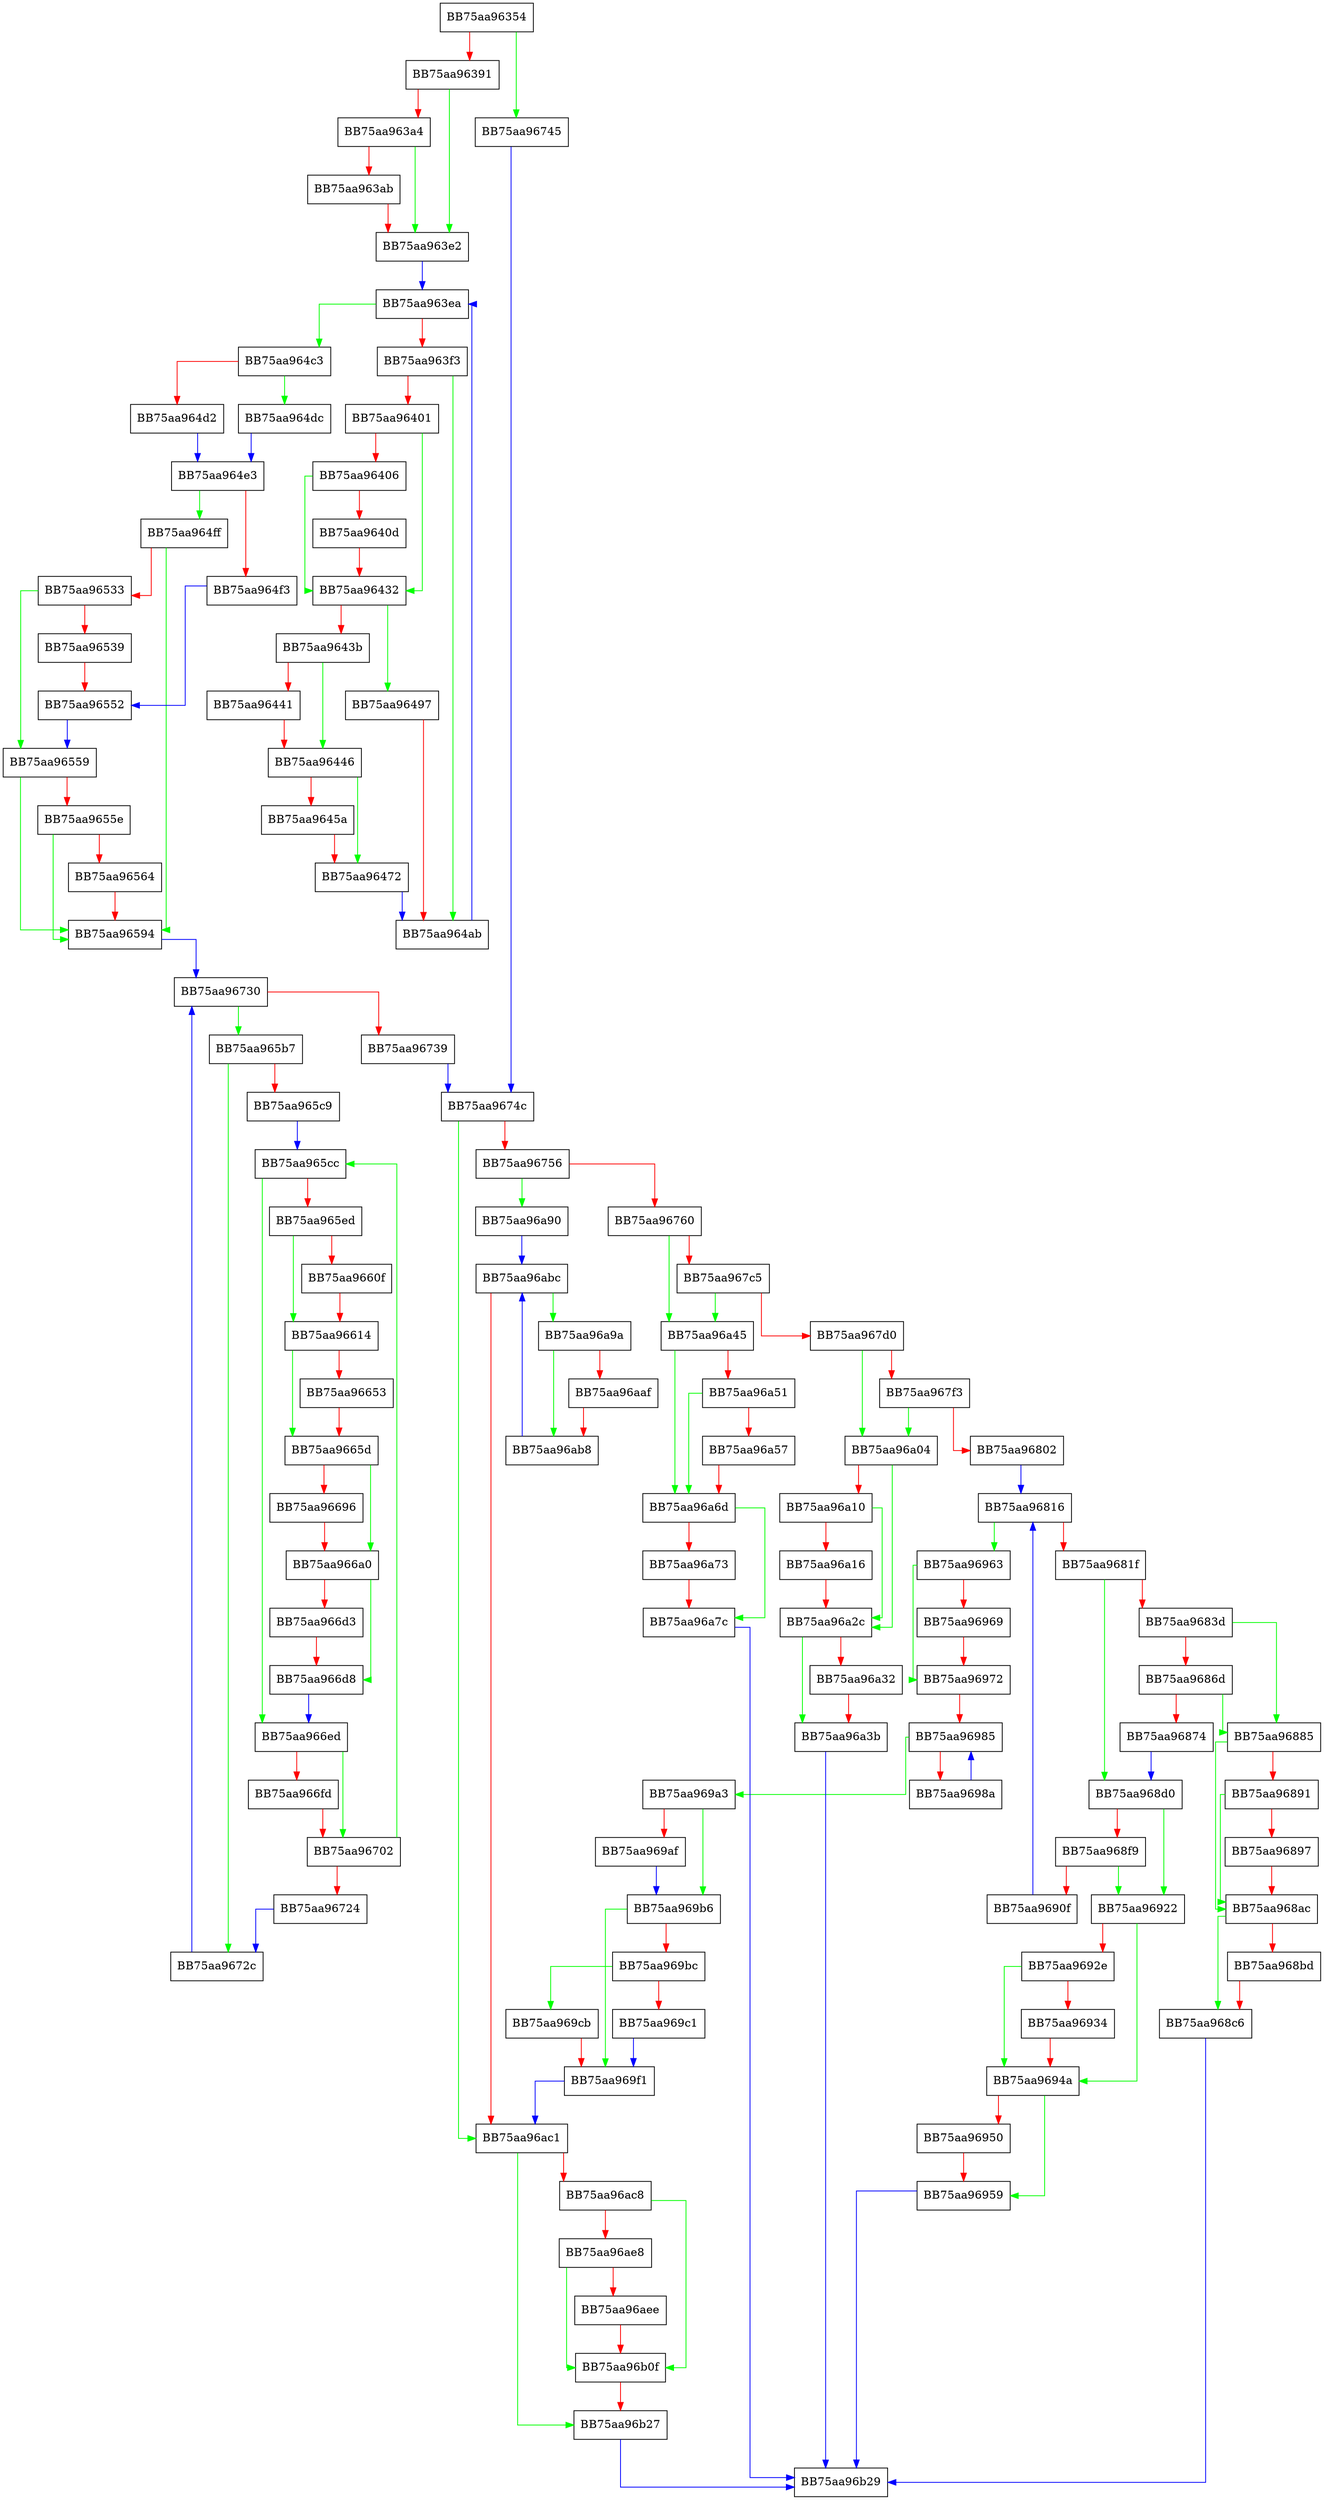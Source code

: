 digraph PostProcessRecordsWorker {
  node [shape="box"];
  graph [splines=ortho];
  BB75aa96354 -> BB75aa96745 [color="green"];
  BB75aa96354 -> BB75aa96391 [color="red"];
  BB75aa96391 -> BB75aa963e2 [color="green"];
  BB75aa96391 -> BB75aa963a4 [color="red"];
  BB75aa963a4 -> BB75aa963e2 [color="green"];
  BB75aa963a4 -> BB75aa963ab [color="red"];
  BB75aa963ab -> BB75aa963e2 [color="red"];
  BB75aa963e2 -> BB75aa963ea [color="blue"];
  BB75aa963ea -> BB75aa964c3 [color="green"];
  BB75aa963ea -> BB75aa963f3 [color="red"];
  BB75aa963f3 -> BB75aa964ab [color="green"];
  BB75aa963f3 -> BB75aa96401 [color="red"];
  BB75aa96401 -> BB75aa96432 [color="green"];
  BB75aa96401 -> BB75aa96406 [color="red"];
  BB75aa96406 -> BB75aa96432 [color="green"];
  BB75aa96406 -> BB75aa9640d [color="red"];
  BB75aa9640d -> BB75aa96432 [color="red"];
  BB75aa96432 -> BB75aa96497 [color="green"];
  BB75aa96432 -> BB75aa9643b [color="red"];
  BB75aa9643b -> BB75aa96446 [color="green"];
  BB75aa9643b -> BB75aa96441 [color="red"];
  BB75aa96441 -> BB75aa96446 [color="red"];
  BB75aa96446 -> BB75aa96472 [color="green"];
  BB75aa96446 -> BB75aa9645a [color="red"];
  BB75aa9645a -> BB75aa96472 [color="red"];
  BB75aa96472 -> BB75aa964ab [color="blue"];
  BB75aa96497 -> BB75aa964ab [color="red"];
  BB75aa964ab -> BB75aa963ea [color="blue"];
  BB75aa964c3 -> BB75aa964dc [color="green"];
  BB75aa964c3 -> BB75aa964d2 [color="red"];
  BB75aa964d2 -> BB75aa964e3 [color="blue"];
  BB75aa964dc -> BB75aa964e3 [color="blue"];
  BB75aa964e3 -> BB75aa964ff [color="green"];
  BB75aa964e3 -> BB75aa964f3 [color="red"];
  BB75aa964f3 -> BB75aa96552 [color="blue"];
  BB75aa964ff -> BB75aa96594 [color="green"];
  BB75aa964ff -> BB75aa96533 [color="red"];
  BB75aa96533 -> BB75aa96559 [color="green"];
  BB75aa96533 -> BB75aa96539 [color="red"];
  BB75aa96539 -> BB75aa96552 [color="red"];
  BB75aa96552 -> BB75aa96559 [color="blue"];
  BB75aa96559 -> BB75aa96594 [color="green"];
  BB75aa96559 -> BB75aa9655e [color="red"];
  BB75aa9655e -> BB75aa96594 [color="green"];
  BB75aa9655e -> BB75aa96564 [color="red"];
  BB75aa96564 -> BB75aa96594 [color="red"];
  BB75aa96594 -> BB75aa96730 [color="blue"];
  BB75aa965b7 -> BB75aa9672c [color="green"];
  BB75aa965b7 -> BB75aa965c9 [color="red"];
  BB75aa965c9 -> BB75aa965cc [color="blue"];
  BB75aa965cc -> BB75aa966ed [color="green"];
  BB75aa965cc -> BB75aa965ed [color="red"];
  BB75aa965ed -> BB75aa96614 [color="green"];
  BB75aa965ed -> BB75aa9660f [color="red"];
  BB75aa9660f -> BB75aa96614 [color="red"];
  BB75aa96614 -> BB75aa9665d [color="green"];
  BB75aa96614 -> BB75aa96653 [color="red"];
  BB75aa96653 -> BB75aa9665d [color="red"];
  BB75aa9665d -> BB75aa966a0 [color="green"];
  BB75aa9665d -> BB75aa96696 [color="red"];
  BB75aa96696 -> BB75aa966a0 [color="red"];
  BB75aa966a0 -> BB75aa966d8 [color="green"];
  BB75aa966a0 -> BB75aa966d3 [color="red"];
  BB75aa966d3 -> BB75aa966d8 [color="red"];
  BB75aa966d8 -> BB75aa966ed [color="blue"];
  BB75aa966ed -> BB75aa96702 [color="green"];
  BB75aa966ed -> BB75aa966fd [color="red"];
  BB75aa966fd -> BB75aa96702 [color="red"];
  BB75aa96702 -> BB75aa965cc [color="green"];
  BB75aa96702 -> BB75aa96724 [color="red"];
  BB75aa96724 -> BB75aa9672c [color="blue"];
  BB75aa9672c -> BB75aa96730 [color="blue"];
  BB75aa96730 -> BB75aa965b7 [color="green"];
  BB75aa96730 -> BB75aa96739 [color="red"];
  BB75aa96739 -> BB75aa9674c [color="blue"];
  BB75aa96745 -> BB75aa9674c [color="blue"];
  BB75aa9674c -> BB75aa96ac1 [color="green"];
  BB75aa9674c -> BB75aa96756 [color="red"];
  BB75aa96756 -> BB75aa96a90 [color="green"];
  BB75aa96756 -> BB75aa96760 [color="red"];
  BB75aa96760 -> BB75aa96a45 [color="green"];
  BB75aa96760 -> BB75aa967c5 [color="red"];
  BB75aa967c5 -> BB75aa96a45 [color="green"];
  BB75aa967c5 -> BB75aa967d0 [color="red"];
  BB75aa967d0 -> BB75aa96a04 [color="green"];
  BB75aa967d0 -> BB75aa967f3 [color="red"];
  BB75aa967f3 -> BB75aa96a04 [color="green"];
  BB75aa967f3 -> BB75aa96802 [color="red"];
  BB75aa96802 -> BB75aa96816 [color="blue"];
  BB75aa96816 -> BB75aa96963 [color="green"];
  BB75aa96816 -> BB75aa9681f [color="red"];
  BB75aa9681f -> BB75aa968d0 [color="green"];
  BB75aa9681f -> BB75aa9683d [color="red"];
  BB75aa9683d -> BB75aa96885 [color="green"];
  BB75aa9683d -> BB75aa9686d [color="red"];
  BB75aa9686d -> BB75aa96885 [color="green"];
  BB75aa9686d -> BB75aa96874 [color="red"];
  BB75aa96874 -> BB75aa968d0 [color="blue"];
  BB75aa96885 -> BB75aa968ac [color="green"];
  BB75aa96885 -> BB75aa96891 [color="red"];
  BB75aa96891 -> BB75aa968ac [color="green"];
  BB75aa96891 -> BB75aa96897 [color="red"];
  BB75aa96897 -> BB75aa968ac [color="red"];
  BB75aa968ac -> BB75aa968c6 [color="green"];
  BB75aa968ac -> BB75aa968bd [color="red"];
  BB75aa968bd -> BB75aa968c6 [color="red"];
  BB75aa968c6 -> BB75aa96b29 [color="blue"];
  BB75aa968d0 -> BB75aa96922 [color="green"];
  BB75aa968d0 -> BB75aa968f9 [color="red"];
  BB75aa968f9 -> BB75aa96922 [color="green"];
  BB75aa968f9 -> BB75aa9690f [color="red"];
  BB75aa9690f -> BB75aa96816 [color="blue"];
  BB75aa96922 -> BB75aa9694a [color="green"];
  BB75aa96922 -> BB75aa9692e [color="red"];
  BB75aa9692e -> BB75aa9694a [color="green"];
  BB75aa9692e -> BB75aa96934 [color="red"];
  BB75aa96934 -> BB75aa9694a [color="red"];
  BB75aa9694a -> BB75aa96959 [color="green"];
  BB75aa9694a -> BB75aa96950 [color="red"];
  BB75aa96950 -> BB75aa96959 [color="red"];
  BB75aa96959 -> BB75aa96b29 [color="blue"];
  BB75aa96963 -> BB75aa96972 [color="green"];
  BB75aa96963 -> BB75aa96969 [color="red"];
  BB75aa96969 -> BB75aa96972 [color="red"];
  BB75aa96972 -> BB75aa96985 [color="red"];
  BB75aa96985 -> BB75aa969a3 [color="green"];
  BB75aa96985 -> BB75aa9698a [color="red"];
  BB75aa9698a -> BB75aa96985 [color="blue"];
  BB75aa969a3 -> BB75aa969b6 [color="green"];
  BB75aa969a3 -> BB75aa969af [color="red"];
  BB75aa969af -> BB75aa969b6 [color="blue"];
  BB75aa969b6 -> BB75aa969f1 [color="green"];
  BB75aa969b6 -> BB75aa969bc [color="red"];
  BB75aa969bc -> BB75aa969cb [color="green"];
  BB75aa969bc -> BB75aa969c1 [color="red"];
  BB75aa969c1 -> BB75aa969f1 [color="blue"];
  BB75aa969cb -> BB75aa969f1 [color="red"];
  BB75aa969f1 -> BB75aa96ac1 [color="blue"];
  BB75aa96a04 -> BB75aa96a2c [color="green"];
  BB75aa96a04 -> BB75aa96a10 [color="red"];
  BB75aa96a10 -> BB75aa96a2c [color="green"];
  BB75aa96a10 -> BB75aa96a16 [color="red"];
  BB75aa96a16 -> BB75aa96a2c [color="red"];
  BB75aa96a2c -> BB75aa96a3b [color="green"];
  BB75aa96a2c -> BB75aa96a32 [color="red"];
  BB75aa96a32 -> BB75aa96a3b [color="red"];
  BB75aa96a3b -> BB75aa96b29 [color="blue"];
  BB75aa96a45 -> BB75aa96a6d [color="green"];
  BB75aa96a45 -> BB75aa96a51 [color="red"];
  BB75aa96a51 -> BB75aa96a6d [color="green"];
  BB75aa96a51 -> BB75aa96a57 [color="red"];
  BB75aa96a57 -> BB75aa96a6d [color="red"];
  BB75aa96a6d -> BB75aa96a7c [color="green"];
  BB75aa96a6d -> BB75aa96a73 [color="red"];
  BB75aa96a73 -> BB75aa96a7c [color="red"];
  BB75aa96a7c -> BB75aa96b29 [color="blue"];
  BB75aa96a90 -> BB75aa96abc [color="blue"];
  BB75aa96a9a -> BB75aa96ab8 [color="green"];
  BB75aa96a9a -> BB75aa96aaf [color="red"];
  BB75aa96aaf -> BB75aa96ab8 [color="red"];
  BB75aa96ab8 -> BB75aa96abc [color="blue"];
  BB75aa96abc -> BB75aa96a9a [color="green"];
  BB75aa96abc -> BB75aa96ac1 [color="red"];
  BB75aa96ac1 -> BB75aa96b27 [color="green"];
  BB75aa96ac1 -> BB75aa96ac8 [color="red"];
  BB75aa96ac8 -> BB75aa96b0f [color="green"];
  BB75aa96ac8 -> BB75aa96ae8 [color="red"];
  BB75aa96ae8 -> BB75aa96b0f [color="green"];
  BB75aa96ae8 -> BB75aa96aee [color="red"];
  BB75aa96aee -> BB75aa96b0f [color="red"];
  BB75aa96b0f -> BB75aa96b27 [color="red"];
  BB75aa96b27 -> BB75aa96b29 [color="blue"];
}